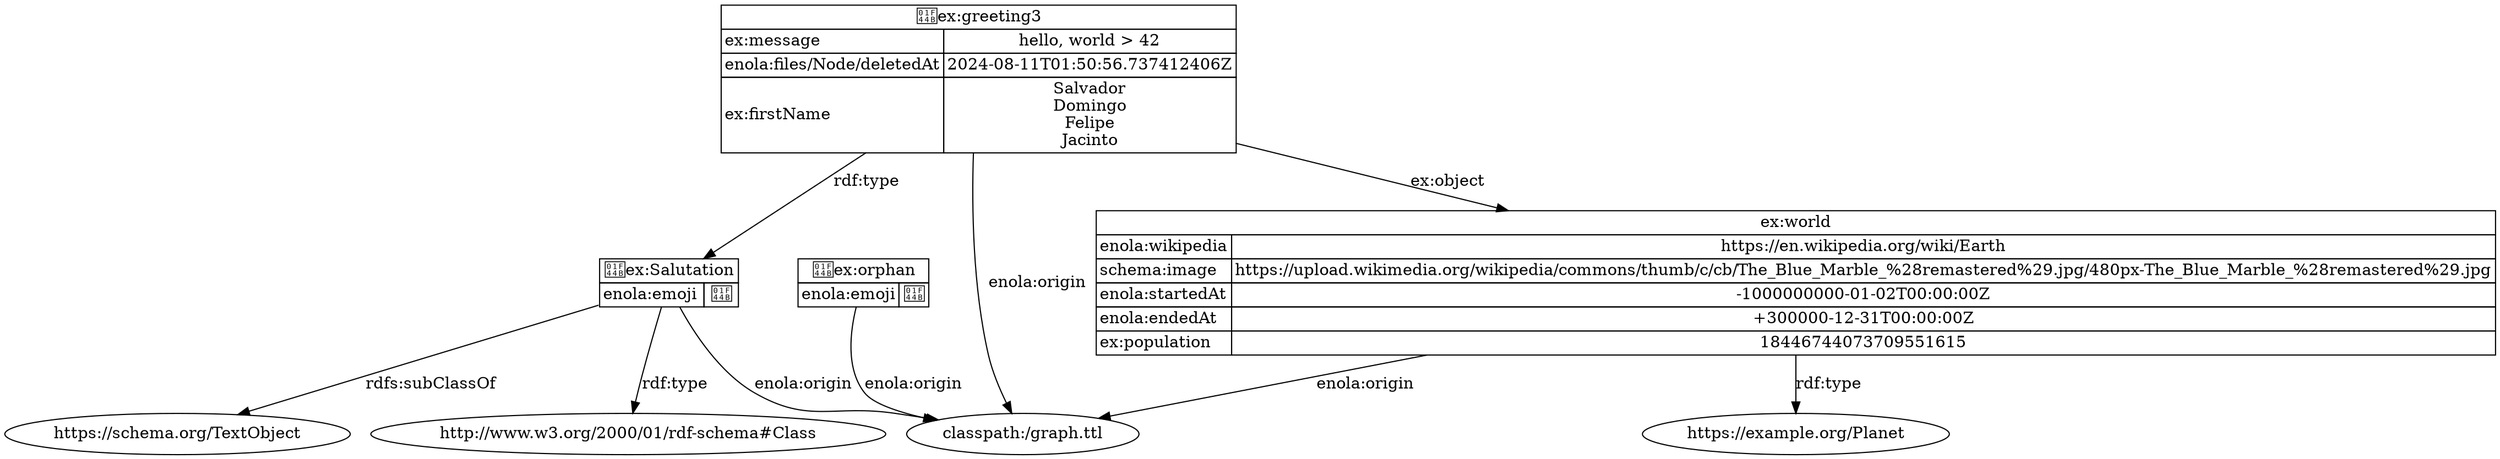 digraph {
  "https://example.org/Salutation" [shape=plain label=<<TABLE BORDER="0" CELLBORDER="1" CELLSPACING="0">
    <TR><TD COLSPAN="2">👋ex:Salutation</TD></TR>
    <TR><TD ALIGN="left">enola:emoji</TD><TD>👋</TD></TR>
  </TABLE>>]
  "https://example.org/Salutation" -> "http://www.w3.org/2000/01/rdf-schema#Class" [label="rdf:type"]
  "https://example.org/Salutation" -> "https://schema.org/TextObject" [label="rdfs:subClassOf"]
  "https://example.org/Salutation" -> "classpath:/graph.ttl" [label="enola:origin"]

  "https://example.org/greeting3" [shape=plain label=<<TABLE BORDER="0" CELLBORDER="1" CELLSPACING="0">
    <TR><TD COLSPAN="2">👋ex:greeting3</TD></TR>
    <TR><TD ALIGN="left">ex:message</TD><TD>hello, world &gt; 42</TD></TR>
    <TR><TD ALIGN="left">enola:files/Node/deletedAt</TD><TD>2024-08-11T01:50:56.737412406Z</TD></TR>
    <TR><TD ALIGN="left">ex:firstName</TD><TD>Salvador<BR/>Domingo<BR/>Felipe<BR/>Jacinto<BR/></TD></TR>
  </TABLE>>]
  "https://example.org/greeting3" -> "https://example.org/Salutation" [label="rdf:type"]
  "https://example.org/greeting3" -> "https://example.org/world" [label="ex:object"]
  "https://example.org/greeting3" -> "classpath:/graph.ttl" [label="enola:origin"]

  "https://example.org/orphan" [shape=plain label=<<TABLE BORDER="0" CELLBORDER="1" CELLSPACING="0">
    <TR><TD COLSPAN="2">👋ex:orphan</TD></TR>
    <TR><TD ALIGN="left">enola:emoji</TD><TD>👋</TD></TR>
  </TABLE>>]
  "https://example.org/orphan" -> "classpath:/graph.ttl" [label="enola:origin"]

  "https://example.org/world" [shape=plain label=<<TABLE BORDER="0" CELLBORDER="1" CELLSPACING="0">
    <TR><TD COLSPAN="2">ex:world</TD></TR>
    <TR><TD ALIGN="left">enola:wikipedia</TD><TD>https://en.wikipedia.org/wiki/Earth</TD></TR>
    <TR><TD ALIGN="left">schema:image</TD><TD>https://upload.wikimedia.org/wikipedia/commons/thumb/c/cb/The_Blue_Marble_%28remastered%29.jpg/480px-The_Blue_Marble_%28remastered%29.jpg</TD></TR>
    <TR><TD ALIGN="left">enola:startedAt</TD><TD>-1000000000-01-02T00:00:00Z</TD></TR>
    <TR><TD ALIGN="left">enola:endedAt</TD><TD>+300000-12-31T00:00:00Z</TD></TR>
    <TR><TD ALIGN="left">ex:population</TD><TD>18446744073709551615</TD></TR>
  </TABLE>>]
  "https://example.org/world" -> "https://example.org/Planet" [label="rdf:type"]
  "https://example.org/world" -> "classpath:/graph.ttl" [label="enola:origin"]

}
